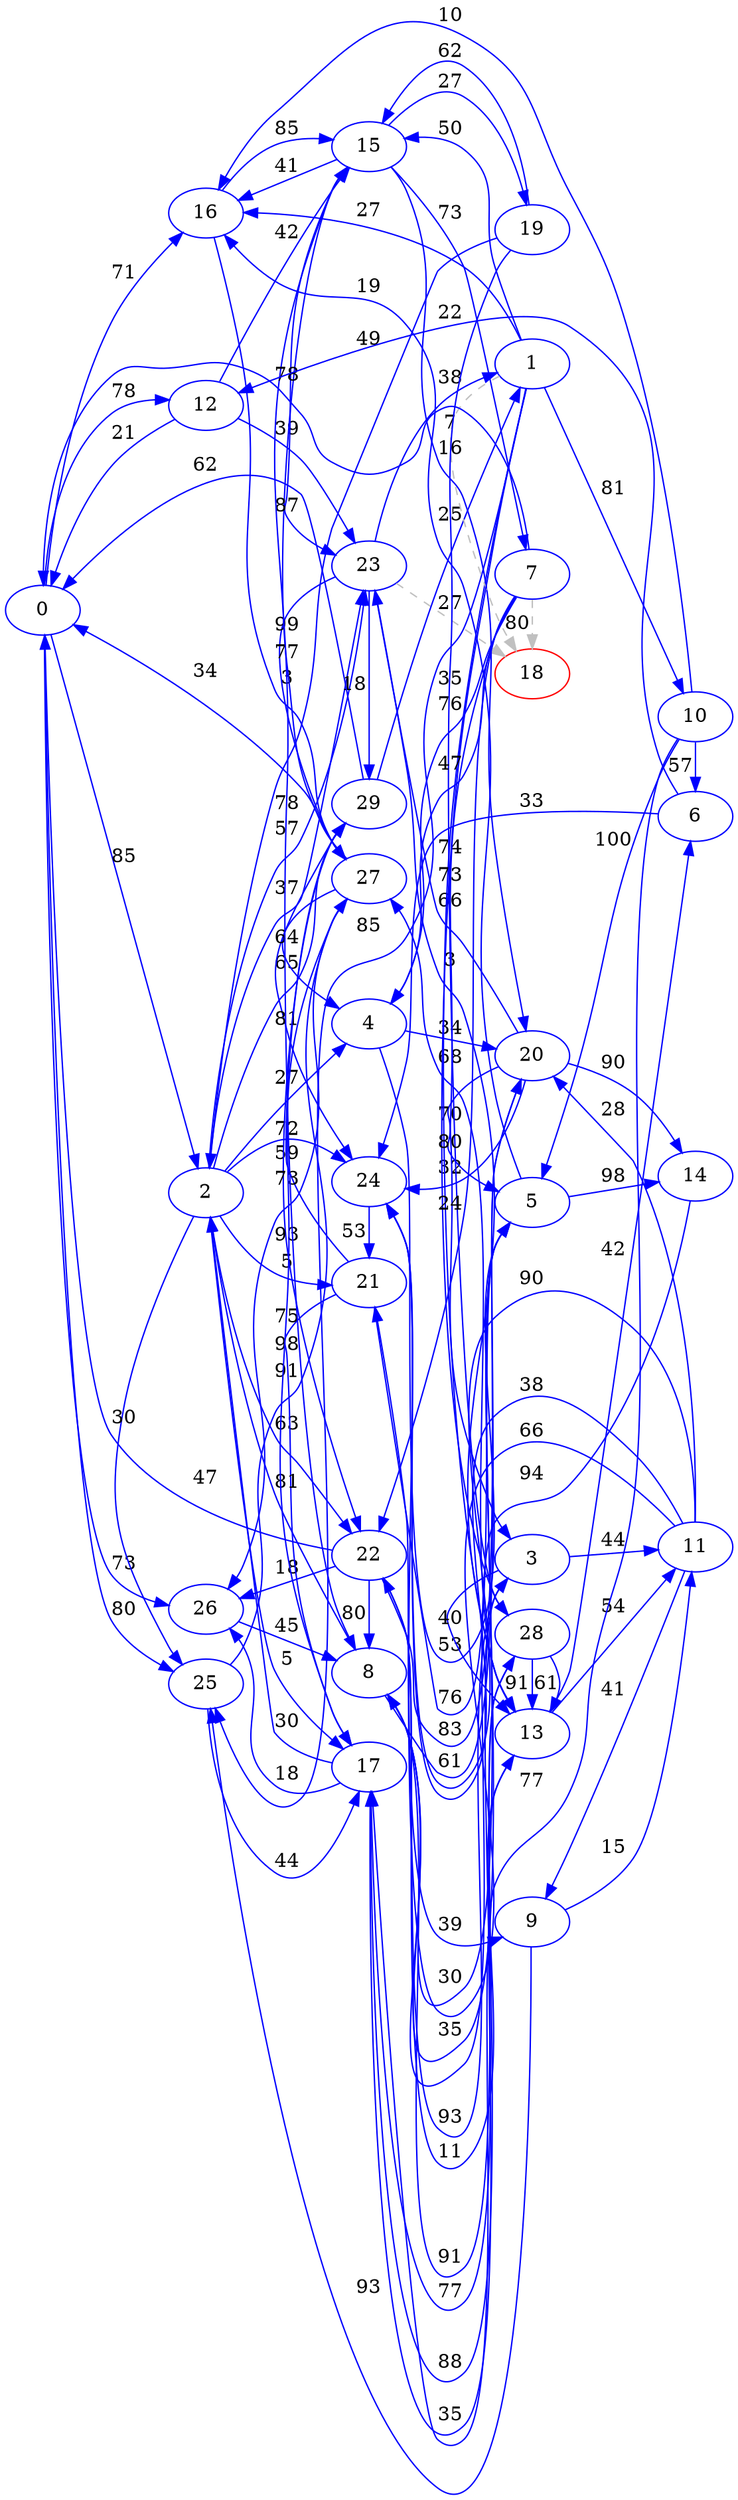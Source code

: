 digraph G {
ranksep = "equally";
rankdir = LR;
{rank = same; 0; };
{rank = same; 2; 26; 16; 12; 25; };
{rank = same; 24; 22; 17; 4; 23; 21; 29; 8; 27; 15; };
{rank = same; 9; 20; 3; 13; 5; 18; 1; 28; 19; 7; };
{rank = same; 11; 14; 6; 10; };
{rank = same; };
18 [color = "red"];
10 [color = "blue"];
12 [color = "blue"];
6 [color = "blue"];
25 [color = "blue"];
9 [color = "blue"];
11 [color = "blue"];
3 [color = "blue"];
17 [color = "blue"];
14 [color = "blue"];
4 [color = "blue"];
7 [color = "blue"];
19 [color = "blue"];
15 [color = "blue"];
16 [color = "blue"];
5 [color = "blue"];
8 [color = "blue"];
26 [color = "blue"];
27 [color = "blue"];
23 [color = "blue"];
20 [color = "blue"];
22 [color = "blue"];
13 [color = "blue"];
28 [color = "blue"];
1 [color = "blue"];
29 [color = "blue"];
21 [color = "blue"];
24 [color = "blue"];
2 [color = "blue"];
0 [color = "blue"];
0->2[label="85" color = "blue"];
0->26[label="73" color = "blue"];
0->16[label="71" color = "blue"];
0->12[label="78" color = "blue"];
0->25[label="80" color = "blue"];
2->24[label="72" color = "blue"];
2->22[label="63" color = "blue"];
2->17[label="5" color = "blue"];
2->4[label="27" color = "blue"];
2->25[label="30" color = "blue"];
2->23[label="57" color = "blue"];
2->23[label="37" color = "blue"];
2->21[label="5" color = "blue"];
2->29[label="65" color = "blue"];
26->8[label="45" color = "blue"];
16->27[label="3" color = "blue"];
16->15[label="85" color = "blue"];
12->23[label="39" color = "blue"];
12->0[label="21" color = "blue"];
12->15[label="42" color = "blue"];
25->27[label="91" color = "blue"];
25->17[label="44" color = "blue"];
24->21[label="53" color = "blue"];
24->9[label="39" color = "blue"];
22->20[label="83" color = "blue"];
22->8[label="80" color = "blue"];
22->0[label="47" color = "blue"];
22->3[label="93" color = "blue"];
22->26[label="18" color = "blue"];
17->13[label="35" color = "blue"];
17->2[label="30" color = "blue"];
17->26[label="18" color = "blue"];
4->20[label="34" color = "blue"];
4->5[label="53" color = "blue"];
23->18[label="27" color = "grey" style = "dashed"];
23->1[label="38" color = "blue"];
23->27[label="99" color = "blue"];
23->13[label="3" color = "blue"];
23->29[label="18" color = "blue"];
21->29[label="59" color = "blue"];
21->5[label="76" color = "blue"];
21->17[label="98" color = "blue"];
29->1[label="25" color = "blue"];
29->0[label="62" color = "blue"];
29->22[label="93" color = "blue"];
29->24[label="81" color = "blue"];
8->5[label="35" color = "blue"];
8->28[label="91" color = "blue"];
8->2[label="81" color = "blue"];
8->20[label="61" color = "blue"];
27->0[label="34" color = "blue"];
27->26[label="73" color = "blue"];
27->17[label="75" color = "blue"];
27->4[label="64" color = "blue"];
27->15[label="77" color = "blue"];
15->8[label="78" color = "blue"];
15->16[label="41" color = "blue"];
15->19[label="27" color = "blue"];
15->23[label="87" color = "blue"];
15->20[label="16" color = "blue"];
15->7[label="73" color = "blue"];
9->25[label="93" color = "blue"];
9->11[label="15" color = "blue"];
20->24[label="32" color = "blue"];
20->23[label="66" color = "blue"];
20->14[label="90" color = "blue"];
20->3[label="70" color = "blue"];
3->11[label="44" color = "blue"];
3->13[label="40" color = "blue"];
3->17[label="77" color = "blue"];
13->22[label="11" color = "blue"];
13->6[label="42" color = "blue"];
13->27[label="68" color = "blue"];
13->11[label="54" color = "blue"];
5->8[label="30" color = "blue"];
5->16[label="19" color = "blue"];
5->14[label="98" color = "blue"];
18
1->28[label="73" color = "blue"];
1->18[label="7" color = "grey" style = "dashed"];
1->10[label="81" color = "blue"];
1->16[label="27" color = "blue"];
1->25[label="85" color = "blue"];
1->13[label="74" color = "blue"];
1->15[label="50" color = "blue"];
28->13[label="91" color = "blue"];
28->13[label="61" color = "blue"];
28->17[label="88" color = "blue"];
19->28[label="35" color = "blue"];
19->15[label="62" color = "blue"];
19->2[label="49" color = "blue"];
7->22[label="24" color = "blue"];
7->18[label="80" color = "grey" style = "dashed"];
7->4[label="76" color = "blue"];
7->5[label="80" color = "blue"];
7->0[label="78" color = "blue"];
7->4[label="47" color = "blue"];
11->24[label="90" color = "blue"];
11->24[label="38" color = "blue"];
11->9[label="41" color = "blue"];
11->21[label="66" color = "blue"];
11->20[label="28" color = "blue"];
14->8[label="94" color = "blue"];
6->24[label="33" color = "blue"];
6->12[label="22" color = "blue"];
10->6[label="57" color = "blue"];
10->17[label="77" color = "blue"];
10->16[label="10" color = "blue"];
10->5[label="100" color = "blue"];
}
